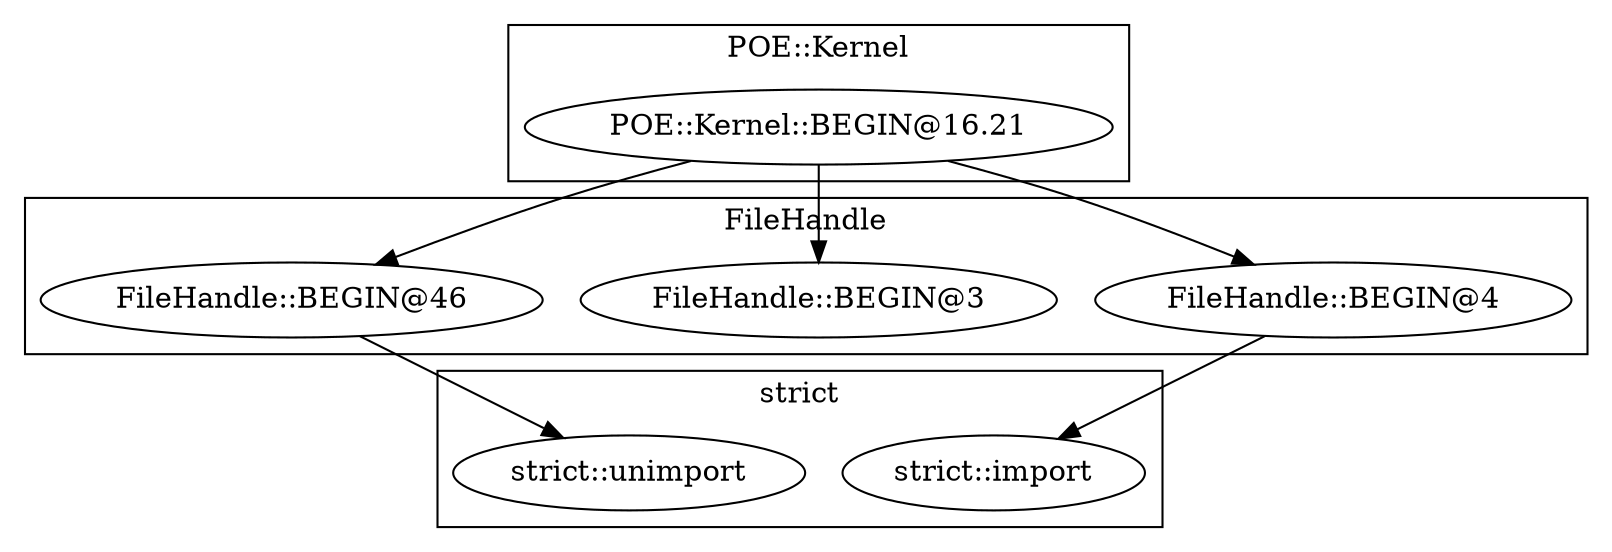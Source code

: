 digraph {
graph [overlap=false]
subgraph cluster_strict {
	label="strict";
	"strict::import";
	"strict::unimport";
}
subgraph cluster_FileHandle {
	label="FileHandle";
	"FileHandle::BEGIN@46";
	"FileHandle::BEGIN@3";
	"FileHandle::BEGIN@4";
}
subgraph cluster_POE_Kernel {
	label="POE::Kernel";
	"POE::Kernel::BEGIN@16.21";
}
"FileHandle::BEGIN@46" -> "strict::unimport";
"FileHandle::BEGIN@4" -> "strict::import";
"POE::Kernel::BEGIN@16.21" -> "FileHandle::BEGIN@3";
"POE::Kernel::BEGIN@16.21" -> "FileHandle::BEGIN@46";
"POE::Kernel::BEGIN@16.21" -> "FileHandle::BEGIN@4";
}
